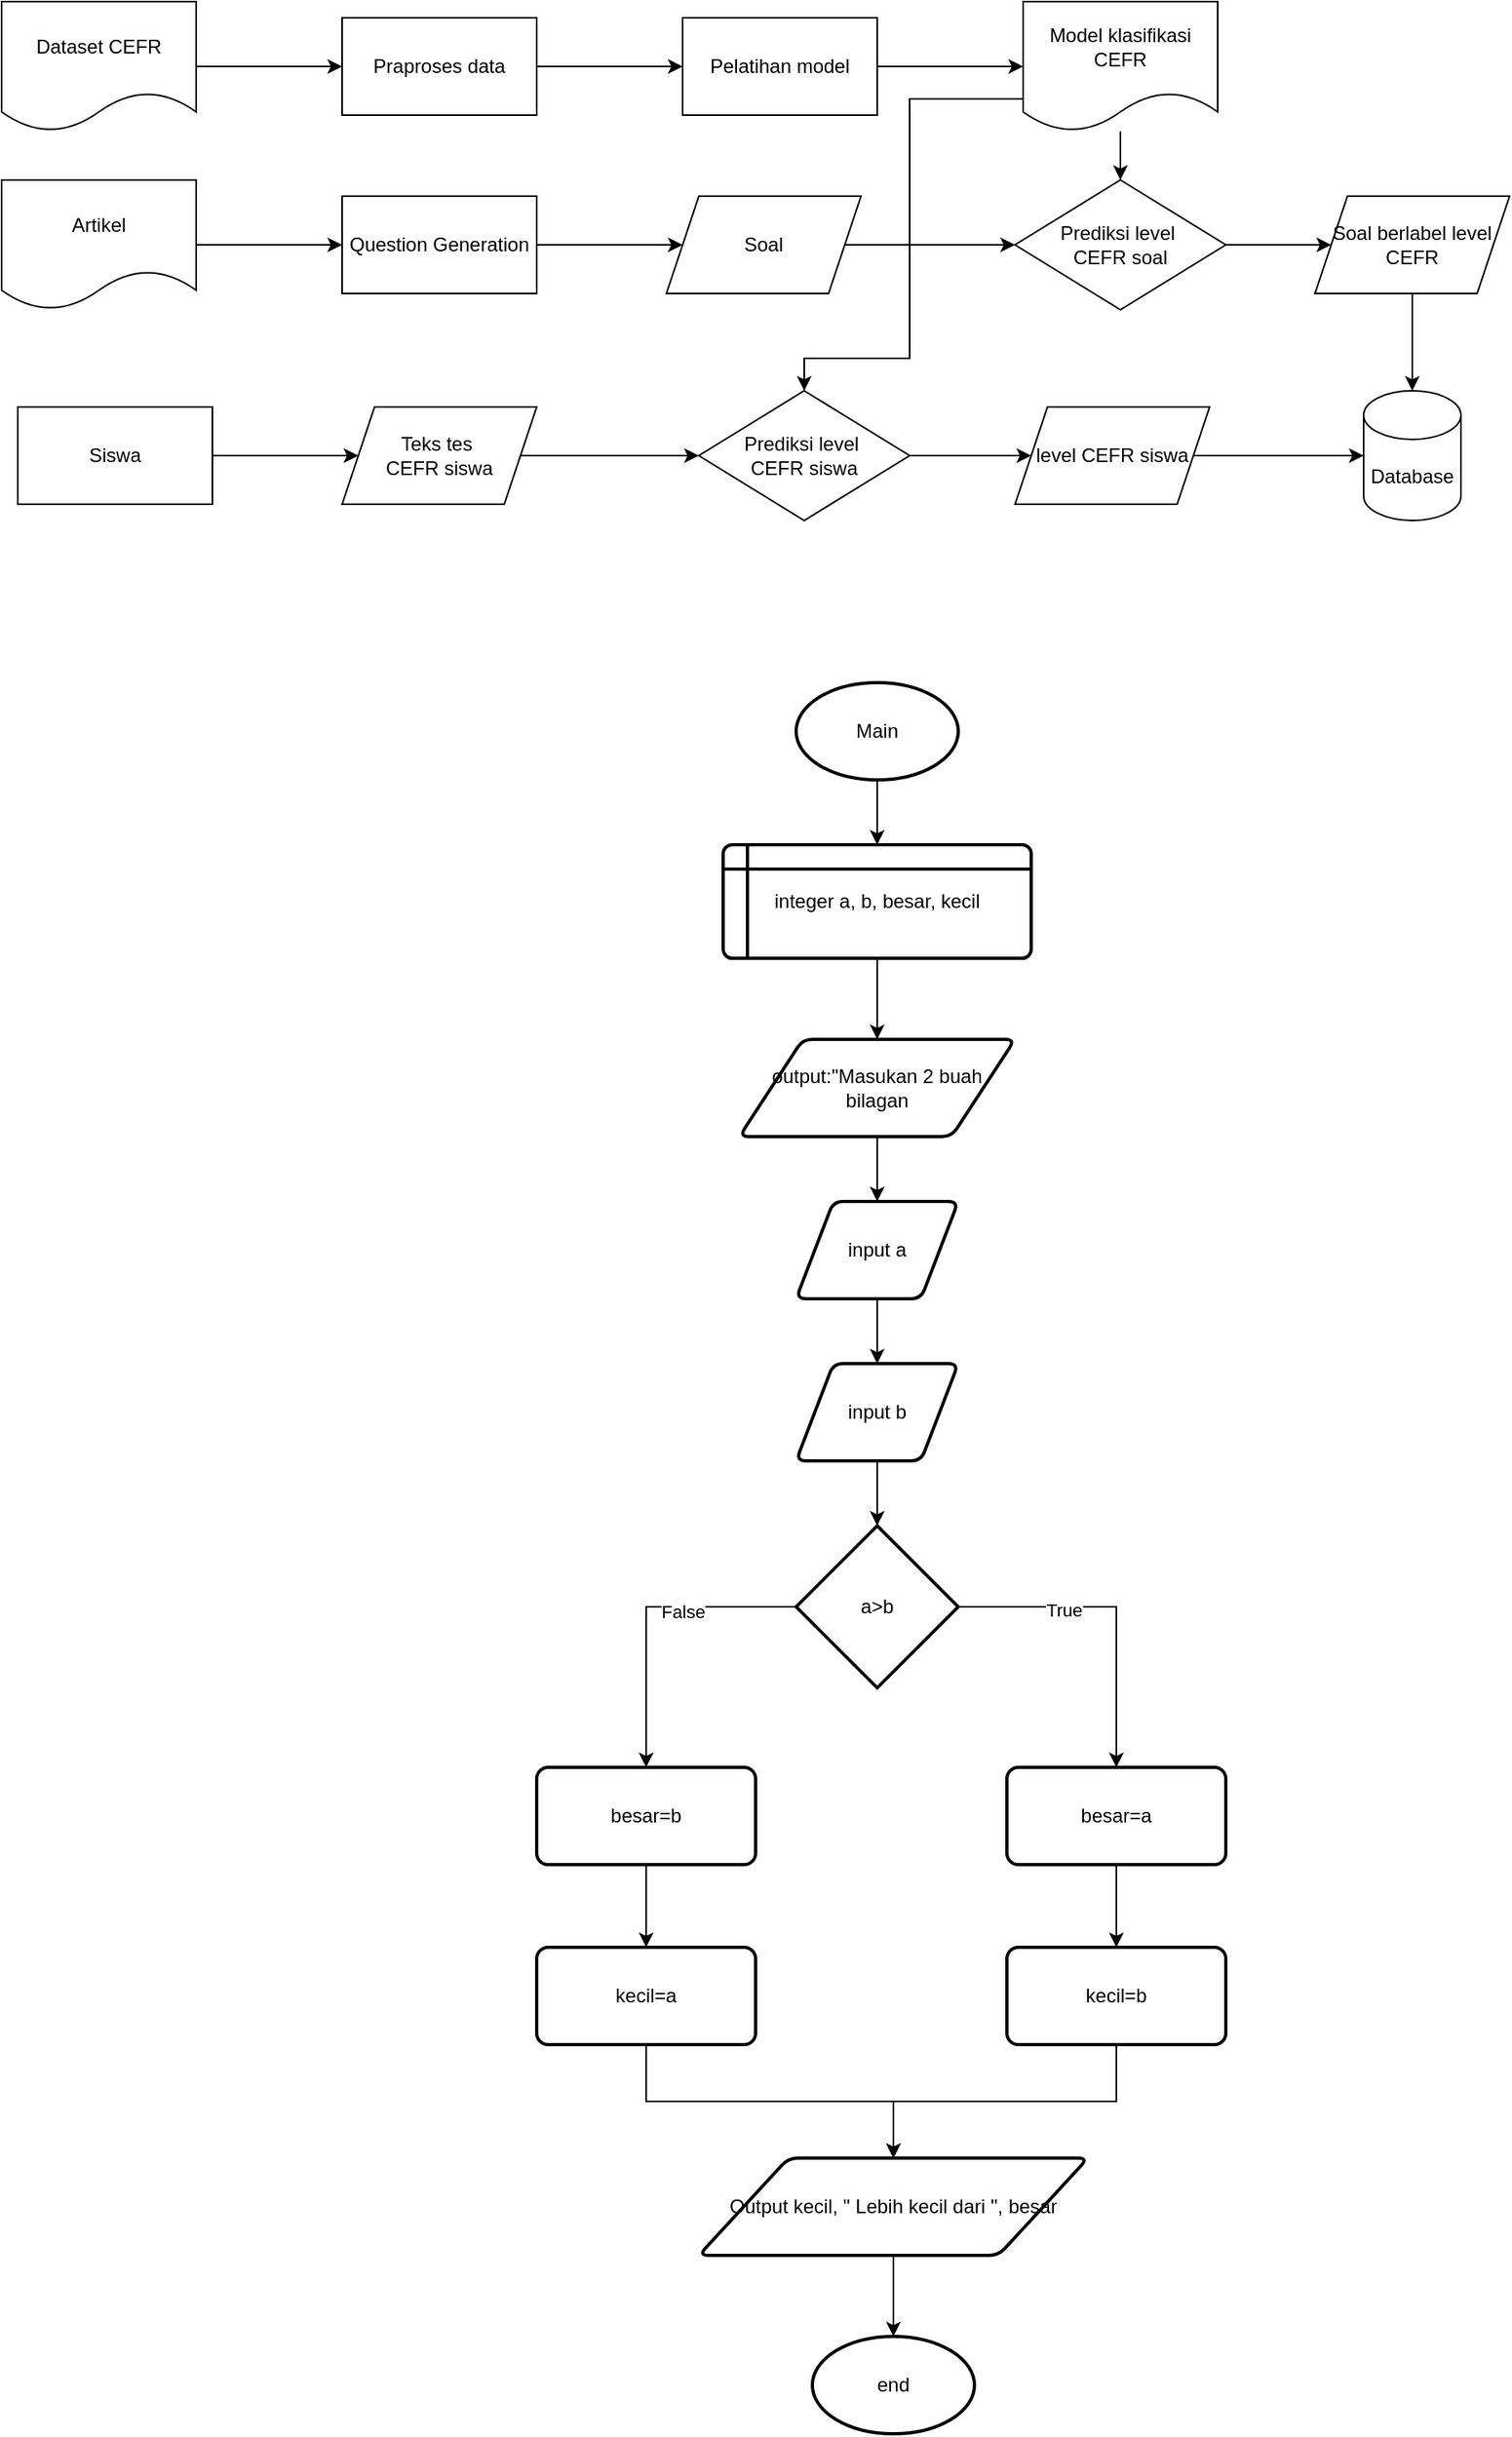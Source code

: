 <mxfile version="24.6.4" type="device">
  <diagram name="Halaman-1" id="qZEX9r17VSvdaLq3SQqc">
    <mxGraphModel dx="4300" dy="1740" grid="1" gridSize="10" guides="1" tooltips="1" connect="1" arrows="1" fold="1" page="1" pageScale="1" pageWidth="827" pageHeight="1169" math="0" shadow="0">
      <root>
        <mxCell id="0" />
        <mxCell id="1" parent="0" />
        <mxCell id="7Zbi0GaOsBWuneSq0yRR-12" style="edgeStyle=orthogonalEdgeStyle;rounded=0;orthogonalLoop=1;jettySize=auto;html=1;exitX=1;exitY=0.5;exitDx=0;exitDy=0;" parent="1" source="7Zbi0GaOsBWuneSq0yRR-1" target="7Zbi0GaOsBWuneSq0yRR-11" edge="1">
          <mxGeometry relative="1" as="geometry" />
        </mxCell>
        <mxCell id="7Zbi0GaOsBWuneSq0yRR-1" value="Artikel" style="shape=document;whiteSpace=wrap;html=1;boundedLbl=1;" parent="1" vertex="1">
          <mxGeometry x="120" y="130" width="120" height="80" as="geometry" />
        </mxCell>
        <mxCell id="7Zbi0GaOsBWuneSq0yRR-6" style="edgeStyle=orthogonalEdgeStyle;rounded=0;orthogonalLoop=1;jettySize=auto;html=1;exitX=1;exitY=0.5;exitDx=0;exitDy=0;" parent="1" source="7Zbi0GaOsBWuneSq0yRR-3" target="7Zbi0GaOsBWuneSq0yRR-5" edge="1">
          <mxGeometry relative="1" as="geometry" />
        </mxCell>
        <mxCell id="7Zbi0GaOsBWuneSq0yRR-3" value="Praproses data" style="rounded=0;whiteSpace=wrap;html=1;" parent="1" vertex="1">
          <mxGeometry x="330" y="30" width="120" height="60" as="geometry" />
        </mxCell>
        <mxCell id="7Zbi0GaOsBWuneSq0yRR-10" style="edgeStyle=orthogonalEdgeStyle;rounded=0;orthogonalLoop=1;jettySize=auto;html=1;exitX=1;exitY=0.5;exitDx=0;exitDy=0;" parent="1" source="7Zbi0GaOsBWuneSq0yRR-5" target="7Zbi0GaOsBWuneSq0yRR-9" edge="1">
          <mxGeometry relative="1" as="geometry" />
        </mxCell>
        <mxCell id="7Zbi0GaOsBWuneSq0yRR-5" value="Pelatihan model" style="rounded=0;whiteSpace=wrap;html=1;" parent="1" vertex="1">
          <mxGeometry x="540" y="30" width="120" height="60" as="geometry" />
        </mxCell>
        <mxCell id="7Zbi0GaOsBWuneSq0yRR-8" style="edgeStyle=orthogonalEdgeStyle;rounded=0;orthogonalLoop=1;jettySize=auto;html=1;" parent="1" source="7Zbi0GaOsBWuneSq0yRR-14" target="7Zbi0GaOsBWuneSq0yRR-3" edge="1">
          <mxGeometry relative="1" as="geometry">
            <mxPoint x="230" y="60" as="sourcePoint" />
          </mxGeometry>
        </mxCell>
        <mxCell id="7Zbi0GaOsBWuneSq0yRR-20" style="edgeStyle=orthogonalEdgeStyle;rounded=0;orthogonalLoop=1;jettySize=auto;html=1;" parent="1" source="7Zbi0GaOsBWuneSq0yRR-9" target="7Zbi0GaOsBWuneSq0yRR-18" edge="1">
          <mxGeometry relative="1" as="geometry" />
        </mxCell>
        <mxCell id="7Zbi0GaOsBWuneSq0yRR-34" style="edgeStyle=orthogonalEdgeStyle;rounded=0;orthogonalLoop=1;jettySize=auto;html=1;exitX=0;exitY=0.75;exitDx=0;exitDy=0;entryX=0.5;entryY=0;entryDx=0;entryDy=0;" parent="1" source="7Zbi0GaOsBWuneSq0yRR-9" target="7Zbi0GaOsBWuneSq0yRR-27" edge="1">
          <mxGeometry relative="1" as="geometry">
            <Array as="points">
              <mxPoint x="680" y="80" />
              <mxPoint x="680" y="240" />
              <mxPoint x="615" y="240" />
            </Array>
          </mxGeometry>
        </mxCell>
        <mxCell id="7Zbi0GaOsBWuneSq0yRR-9" value="Model klasifikasi CEFR" style="shape=document;whiteSpace=wrap;html=1;boundedLbl=1;" parent="1" vertex="1">
          <mxGeometry x="750" y="20" width="120" height="80" as="geometry" />
        </mxCell>
        <mxCell id="7Zbi0GaOsBWuneSq0yRR-16" style="edgeStyle=orthogonalEdgeStyle;rounded=0;orthogonalLoop=1;jettySize=auto;html=1;exitX=1;exitY=0.5;exitDx=0;exitDy=0;" parent="1" source="7Zbi0GaOsBWuneSq0yRR-11" target="7Zbi0GaOsBWuneSq0yRR-15" edge="1">
          <mxGeometry relative="1" as="geometry" />
        </mxCell>
        <mxCell id="7Zbi0GaOsBWuneSq0yRR-11" value="Question Generation" style="rounded=0;whiteSpace=wrap;html=1;" parent="1" vertex="1">
          <mxGeometry x="330" y="140" width="120" height="60" as="geometry" />
        </mxCell>
        <mxCell id="7Zbi0GaOsBWuneSq0yRR-14" value="Dataset CEFR" style="shape=document;whiteSpace=wrap;html=1;boundedLbl=1;" parent="1" vertex="1">
          <mxGeometry x="120" y="20" width="120" height="80" as="geometry" />
        </mxCell>
        <mxCell id="7Zbi0GaOsBWuneSq0yRR-19" style="edgeStyle=orthogonalEdgeStyle;rounded=0;orthogonalLoop=1;jettySize=auto;html=1;exitX=1;exitY=0.5;exitDx=0;exitDy=0;" parent="1" source="7Zbi0GaOsBWuneSq0yRR-15" target="7Zbi0GaOsBWuneSq0yRR-18" edge="1">
          <mxGeometry relative="1" as="geometry" />
        </mxCell>
        <mxCell id="7Zbi0GaOsBWuneSq0yRR-15" value="Soal" style="shape=parallelogram;perimeter=parallelogramPerimeter;whiteSpace=wrap;html=1;fixedSize=1;" parent="1" vertex="1">
          <mxGeometry x="530" y="140" width="120" height="60" as="geometry" />
        </mxCell>
        <mxCell id="7Zbi0GaOsBWuneSq0yRR-17" value="Database" style="shape=cylinder3;whiteSpace=wrap;html=1;boundedLbl=1;backgroundOutline=1;size=15;" parent="1" vertex="1">
          <mxGeometry x="960" y="260" width="60" height="80" as="geometry" />
        </mxCell>
        <mxCell id="7Zbi0GaOsBWuneSq0yRR-25" style="edgeStyle=orthogonalEdgeStyle;rounded=0;orthogonalLoop=1;jettySize=auto;html=1;exitX=1;exitY=0.5;exitDx=0;exitDy=0;" parent="1" source="7Zbi0GaOsBWuneSq0yRR-18" target="7Zbi0GaOsBWuneSq0yRR-24" edge="1">
          <mxGeometry relative="1" as="geometry" />
        </mxCell>
        <mxCell id="7Zbi0GaOsBWuneSq0yRR-18" value="Prediksi level&amp;nbsp;&lt;div&gt;CEFR soal&lt;/div&gt;" style="rhombus;whiteSpace=wrap;html=1;" parent="1" vertex="1">
          <mxGeometry x="745" y="130" width="130" height="80" as="geometry" />
        </mxCell>
        <mxCell id="7Zbi0GaOsBWuneSq0yRR-26" style="edgeStyle=orthogonalEdgeStyle;rounded=0;orthogonalLoop=1;jettySize=auto;html=1;exitX=0.5;exitY=1;exitDx=0;exitDy=0;" parent="1" source="7Zbi0GaOsBWuneSq0yRR-24" target="7Zbi0GaOsBWuneSq0yRR-17" edge="1">
          <mxGeometry relative="1" as="geometry" />
        </mxCell>
        <mxCell id="7Zbi0GaOsBWuneSq0yRR-24" value="Soal berlabel level CEFR" style="shape=parallelogram;perimeter=parallelogramPerimeter;whiteSpace=wrap;html=1;fixedSize=1;" parent="1" vertex="1">
          <mxGeometry x="930" y="140" width="120" height="60" as="geometry" />
        </mxCell>
        <mxCell id="7Zbi0GaOsBWuneSq0yRR-36" style="edgeStyle=orthogonalEdgeStyle;rounded=0;orthogonalLoop=1;jettySize=auto;html=1;exitX=1;exitY=0.5;exitDx=0;exitDy=0;entryX=0;entryY=0.5;entryDx=0;entryDy=0;" parent="1" source="7Zbi0GaOsBWuneSq0yRR-27" target="7Zbi0GaOsBWuneSq0yRR-35" edge="1">
          <mxGeometry relative="1" as="geometry" />
        </mxCell>
        <mxCell id="7Zbi0GaOsBWuneSq0yRR-27" value="Prediksi level&amp;nbsp;&lt;div&gt;CEFR siswa&lt;/div&gt;" style="rhombus;whiteSpace=wrap;html=1;" parent="1" vertex="1">
          <mxGeometry x="550" y="260" width="130" height="80" as="geometry" />
        </mxCell>
        <mxCell id="7Zbi0GaOsBWuneSq0yRR-32" style="edgeStyle=orthogonalEdgeStyle;rounded=0;orthogonalLoop=1;jettySize=auto;html=1;exitX=1;exitY=0.5;exitDx=0;exitDy=0;" parent="1" source="7Zbi0GaOsBWuneSq0yRR-29" target="7Zbi0GaOsBWuneSq0yRR-27" edge="1">
          <mxGeometry relative="1" as="geometry" />
        </mxCell>
        <mxCell id="7Zbi0GaOsBWuneSq0yRR-29" value="Teks tes&amp;nbsp;&lt;div&gt;CEFR siswa&lt;/div&gt;" style="shape=parallelogram;perimeter=parallelogramPerimeter;whiteSpace=wrap;html=1;fixedSize=1;" parent="1" vertex="1">
          <mxGeometry x="330" y="270" width="120" height="60" as="geometry" />
        </mxCell>
        <mxCell id="7Zbi0GaOsBWuneSq0yRR-31" style="edgeStyle=orthogonalEdgeStyle;rounded=0;orthogonalLoop=1;jettySize=auto;html=1;exitX=1;exitY=0.5;exitDx=0;exitDy=0;" parent="1" source="7Zbi0GaOsBWuneSq0yRR-30" target="7Zbi0GaOsBWuneSq0yRR-29" edge="1">
          <mxGeometry relative="1" as="geometry" />
        </mxCell>
        <mxCell id="7Zbi0GaOsBWuneSq0yRR-30" value="Siswa" style="rounded=0;whiteSpace=wrap;html=1;" parent="1" vertex="1">
          <mxGeometry x="130" y="270" width="120" height="60" as="geometry" />
        </mxCell>
        <mxCell id="7Zbi0GaOsBWuneSq0yRR-37" style="edgeStyle=orthogonalEdgeStyle;rounded=0;orthogonalLoop=1;jettySize=auto;html=1;exitX=1;exitY=0.5;exitDx=0;exitDy=0;" parent="1" source="7Zbi0GaOsBWuneSq0yRR-35" target="7Zbi0GaOsBWuneSq0yRR-17" edge="1">
          <mxGeometry relative="1" as="geometry" />
        </mxCell>
        <mxCell id="7Zbi0GaOsBWuneSq0yRR-35" value="level CEFR siswa" style="shape=parallelogram;perimeter=parallelogramPerimeter;whiteSpace=wrap;html=1;fixedSize=1;" parent="1" vertex="1">
          <mxGeometry x="745" y="270" width="120" height="60" as="geometry" />
        </mxCell>
        <mxCell id="c0fXoVvvoDl5dwDOMRtq-3" style="edgeStyle=orthogonalEdgeStyle;rounded=0;orthogonalLoop=1;jettySize=auto;html=1;exitX=0.5;exitY=1;exitDx=0;exitDy=0;exitPerimeter=0;" edge="1" parent="1" source="c0fXoVvvoDl5dwDOMRtq-1" target="c0fXoVvvoDl5dwDOMRtq-2">
          <mxGeometry relative="1" as="geometry" />
        </mxCell>
        <mxCell id="c0fXoVvvoDl5dwDOMRtq-1" value="Main" style="strokeWidth=2;html=1;shape=mxgraph.flowchart.start_1;whiteSpace=wrap;" vertex="1" parent="1">
          <mxGeometry x="610" y="440" width="100" height="60" as="geometry" />
        </mxCell>
        <mxCell id="c0fXoVvvoDl5dwDOMRtq-5" style="edgeStyle=orthogonalEdgeStyle;rounded=0;orthogonalLoop=1;jettySize=auto;html=1;exitX=0.5;exitY=1;exitDx=0;exitDy=0;" edge="1" parent="1" source="c0fXoVvvoDl5dwDOMRtq-2" target="c0fXoVvvoDl5dwDOMRtq-4">
          <mxGeometry relative="1" as="geometry" />
        </mxCell>
        <mxCell id="c0fXoVvvoDl5dwDOMRtq-2" value="integer a, b, besar, kecil" style="shape=internalStorage;whiteSpace=wrap;html=1;dx=15;dy=15;rounded=1;arcSize=8;strokeWidth=2;" vertex="1" parent="1">
          <mxGeometry x="565" y="540" width="190" height="70" as="geometry" />
        </mxCell>
        <mxCell id="c0fXoVvvoDl5dwDOMRtq-7" style="edgeStyle=orthogonalEdgeStyle;rounded=0;orthogonalLoop=1;jettySize=auto;html=1;exitX=0.5;exitY=1;exitDx=0;exitDy=0;" edge="1" parent="1" source="c0fXoVvvoDl5dwDOMRtq-4" target="c0fXoVvvoDl5dwDOMRtq-6">
          <mxGeometry relative="1" as="geometry" />
        </mxCell>
        <mxCell id="c0fXoVvvoDl5dwDOMRtq-4" value="output:&quot;Masukan 2 buah bilagan" style="shape=parallelogram;html=1;strokeWidth=2;perimeter=parallelogramPerimeter;whiteSpace=wrap;rounded=1;arcSize=12;size=0.23;" vertex="1" parent="1">
          <mxGeometry x="575" y="660" width="170" height="60" as="geometry" />
        </mxCell>
        <mxCell id="c0fXoVvvoDl5dwDOMRtq-9" style="edgeStyle=orthogonalEdgeStyle;rounded=0;orthogonalLoop=1;jettySize=auto;html=1;exitX=0.5;exitY=1;exitDx=0;exitDy=0;" edge="1" parent="1" source="c0fXoVvvoDl5dwDOMRtq-6" target="c0fXoVvvoDl5dwDOMRtq-8">
          <mxGeometry relative="1" as="geometry" />
        </mxCell>
        <mxCell id="c0fXoVvvoDl5dwDOMRtq-6" value="input a" style="shape=parallelogram;html=1;strokeWidth=2;perimeter=parallelogramPerimeter;whiteSpace=wrap;rounded=1;arcSize=12;size=0.23;" vertex="1" parent="1">
          <mxGeometry x="610" y="760" width="100" height="60" as="geometry" />
        </mxCell>
        <mxCell id="c0fXoVvvoDl5dwDOMRtq-11" style="edgeStyle=orthogonalEdgeStyle;rounded=0;orthogonalLoop=1;jettySize=auto;html=1;exitX=0.5;exitY=1;exitDx=0;exitDy=0;" edge="1" parent="1" source="c0fXoVvvoDl5dwDOMRtq-8" target="c0fXoVvvoDl5dwDOMRtq-10">
          <mxGeometry relative="1" as="geometry" />
        </mxCell>
        <mxCell id="c0fXoVvvoDl5dwDOMRtq-8" value="input b" style="shape=parallelogram;html=1;strokeWidth=2;perimeter=parallelogramPerimeter;whiteSpace=wrap;rounded=1;arcSize=12;size=0.23;" vertex="1" parent="1">
          <mxGeometry x="610" y="860" width="100" height="60" as="geometry" />
        </mxCell>
        <mxCell id="c0fXoVvvoDl5dwDOMRtq-13" style="edgeStyle=orthogonalEdgeStyle;rounded=0;orthogonalLoop=1;jettySize=auto;html=1;exitX=1;exitY=0.5;exitDx=0;exitDy=0;exitPerimeter=0;entryX=0.5;entryY=0;entryDx=0;entryDy=0;" edge="1" parent="1" source="c0fXoVvvoDl5dwDOMRtq-10" target="c0fXoVvvoDl5dwDOMRtq-12">
          <mxGeometry relative="1" as="geometry" />
        </mxCell>
        <mxCell id="c0fXoVvvoDl5dwDOMRtq-14" value="True" style="edgeLabel;html=1;align=center;verticalAlign=middle;resizable=0;points=[];" vertex="1" connectable="0" parent="c0fXoVvvoDl5dwDOMRtq-13">
          <mxGeometry x="-0.341" y="-2" relative="1" as="geometry">
            <mxPoint as="offset" />
          </mxGeometry>
        </mxCell>
        <mxCell id="c0fXoVvvoDl5dwDOMRtq-20" style="edgeStyle=orthogonalEdgeStyle;rounded=0;orthogonalLoop=1;jettySize=auto;html=1;exitX=0;exitY=0.5;exitDx=0;exitDy=0;exitPerimeter=0;entryX=0.5;entryY=0;entryDx=0;entryDy=0;" edge="1" parent="1" source="c0fXoVvvoDl5dwDOMRtq-10" target="c0fXoVvvoDl5dwDOMRtq-18">
          <mxGeometry relative="1" as="geometry" />
        </mxCell>
        <mxCell id="c0fXoVvvoDl5dwDOMRtq-21" value="False" style="edgeLabel;html=1;align=center;verticalAlign=middle;resizable=0;points=[];" vertex="1" connectable="0" parent="c0fXoVvvoDl5dwDOMRtq-20">
          <mxGeometry x="-0.267" y="3" relative="1" as="geometry">
            <mxPoint as="offset" />
          </mxGeometry>
        </mxCell>
        <mxCell id="c0fXoVvvoDl5dwDOMRtq-10" value="a&amp;gt;b" style="strokeWidth=2;html=1;shape=mxgraph.flowchart.decision;whiteSpace=wrap;" vertex="1" parent="1">
          <mxGeometry x="610" y="960" width="100" height="100" as="geometry" />
        </mxCell>
        <mxCell id="c0fXoVvvoDl5dwDOMRtq-16" style="edgeStyle=orthogonalEdgeStyle;rounded=0;orthogonalLoop=1;jettySize=auto;html=1;exitX=0.5;exitY=1;exitDx=0;exitDy=0;" edge="1" parent="1" source="c0fXoVvvoDl5dwDOMRtq-12" target="c0fXoVvvoDl5dwDOMRtq-15">
          <mxGeometry relative="1" as="geometry" />
        </mxCell>
        <mxCell id="c0fXoVvvoDl5dwDOMRtq-12" value="besar=a" style="rounded=1;whiteSpace=wrap;html=1;absoluteArcSize=1;arcSize=14;strokeWidth=2;" vertex="1" parent="1">
          <mxGeometry x="740" y="1109" width="135" height="60" as="geometry" />
        </mxCell>
        <mxCell id="c0fXoVvvoDl5dwDOMRtq-24" style="edgeStyle=orthogonalEdgeStyle;rounded=0;orthogonalLoop=1;jettySize=auto;html=1;exitX=0.5;exitY=1;exitDx=0;exitDy=0;" edge="1" parent="1" source="c0fXoVvvoDl5dwDOMRtq-15" target="c0fXoVvvoDl5dwDOMRtq-22">
          <mxGeometry relative="1" as="geometry" />
        </mxCell>
        <mxCell id="c0fXoVvvoDl5dwDOMRtq-15" value="kecil=b" style="rounded=1;whiteSpace=wrap;html=1;absoluteArcSize=1;arcSize=14;strokeWidth=2;" vertex="1" parent="1">
          <mxGeometry x="740" y="1220" width="135" height="60" as="geometry" />
        </mxCell>
        <mxCell id="c0fXoVvvoDl5dwDOMRtq-17" style="edgeStyle=orthogonalEdgeStyle;rounded=0;orthogonalLoop=1;jettySize=auto;html=1;exitX=0.5;exitY=1;exitDx=0;exitDy=0;" edge="1" parent="1" source="c0fXoVvvoDl5dwDOMRtq-18" target="c0fXoVvvoDl5dwDOMRtq-19">
          <mxGeometry relative="1" as="geometry" />
        </mxCell>
        <mxCell id="c0fXoVvvoDl5dwDOMRtq-18" value="besar=b" style="rounded=1;whiteSpace=wrap;html=1;absoluteArcSize=1;arcSize=14;strokeWidth=2;" vertex="1" parent="1">
          <mxGeometry x="450" y="1109" width="135" height="60" as="geometry" />
        </mxCell>
        <mxCell id="c0fXoVvvoDl5dwDOMRtq-25" style="edgeStyle=orthogonalEdgeStyle;rounded=0;orthogonalLoop=1;jettySize=auto;html=1;exitX=0.5;exitY=1;exitDx=0;exitDy=0;entryX=0.5;entryY=0;entryDx=0;entryDy=0;" edge="1" parent="1" source="c0fXoVvvoDl5dwDOMRtq-19" target="c0fXoVvvoDl5dwDOMRtq-22">
          <mxGeometry relative="1" as="geometry" />
        </mxCell>
        <mxCell id="c0fXoVvvoDl5dwDOMRtq-19" value="kecil=a" style="rounded=1;whiteSpace=wrap;html=1;absoluteArcSize=1;arcSize=14;strokeWidth=2;" vertex="1" parent="1">
          <mxGeometry x="450" y="1220" width="135" height="60" as="geometry" />
        </mxCell>
        <mxCell id="c0fXoVvvoDl5dwDOMRtq-27" style="edgeStyle=orthogonalEdgeStyle;rounded=0;orthogonalLoop=1;jettySize=auto;html=1;exitX=0.5;exitY=1;exitDx=0;exitDy=0;" edge="1" parent="1" source="c0fXoVvvoDl5dwDOMRtq-22" target="c0fXoVvvoDl5dwDOMRtq-26">
          <mxGeometry relative="1" as="geometry" />
        </mxCell>
        <mxCell id="c0fXoVvvoDl5dwDOMRtq-22" value="Output kecil, &quot; Lebih kecil dari &quot;, besar" style="shape=parallelogram;html=1;strokeWidth=2;perimeter=parallelogramPerimeter;whiteSpace=wrap;rounded=1;arcSize=12;size=0.23;" vertex="1" parent="1">
          <mxGeometry x="550" y="1350" width="240" height="60" as="geometry" />
        </mxCell>
        <mxCell id="c0fXoVvvoDl5dwDOMRtq-26" value="end" style="strokeWidth=2;html=1;shape=mxgraph.flowchart.start_1;whiteSpace=wrap;" vertex="1" parent="1">
          <mxGeometry x="620" y="1460" width="100" height="60" as="geometry" />
        </mxCell>
      </root>
    </mxGraphModel>
  </diagram>
</mxfile>
